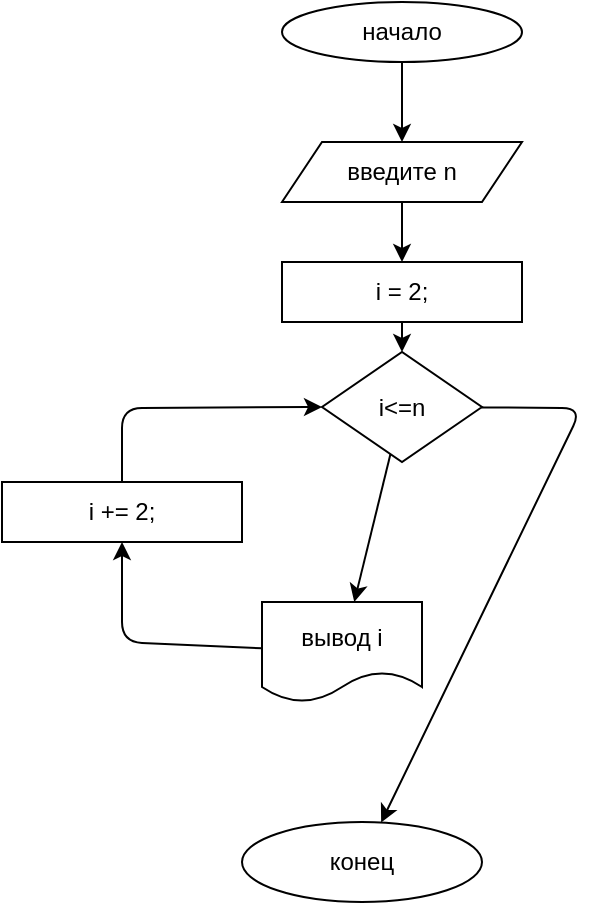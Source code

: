 <mxfile>
    <diagram id="7LOBUcFi5wiCpsrdYtY-" name="Страница 1">
        <mxGraphModel dx="516" dy="319" grid="1" gridSize="10" guides="1" tooltips="1" connect="1" arrows="1" fold="1" page="1" pageScale="1" pageWidth="827" pageHeight="1169" math="0" shadow="0">
            <root>
                <mxCell id="0"/>
                <mxCell id="1" parent="0"/>
                <mxCell id="4" style="edgeStyle=none;html=1;" edge="1" parent="1" source="2" target="3">
                    <mxGeometry relative="1" as="geometry"/>
                </mxCell>
                <mxCell id="2" value="начало" style="ellipse;whiteSpace=wrap;html=1;" vertex="1" parent="1">
                    <mxGeometry x="190" y="30" width="120" height="30" as="geometry"/>
                </mxCell>
                <mxCell id="9" style="edgeStyle=none;html=1;entryX=0.5;entryY=0;entryDx=0;entryDy=0;" edge="1" parent="1" source="3" target="8">
                    <mxGeometry relative="1" as="geometry"/>
                </mxCell>
                <mxCell id="3" value="введите n" style="shape=parallelogram;perimeter=parallelogramPerimeter;whiteSpace=wrap;html=1;fixedSize=1;" vertex="1" parent="1">
                    <mxGeometry x="190" y="100" width="120" height="30" as="geometry"/>
                </mxCell>
                <mxCell id="12" style="edgeStyle=none;html=1;" edge="1" parent="1" source="5" target="13">
                    <mxGeometry relative="1" as="geometry">
                        <mxPoint x="250" y="300" as="targetPoint"/>
                    </mxGeometry>
                </mxCell>
                <mxCell id="19" style="edgeStyle=none;html=1;" edge="1" parent="1" source="5" target="20">
                    <mxGeometry relative="1" as="geometry">
                        <mxPoint x="260" y="470" as="targetPoint"/>
                        <Array as="points">
                            <mxPoint x="340" y="233"/>
                        </Array>
                    </mxGeometry>
                </mxCell>
                <mxCell id="5" value="i&amp;lt;=n" style="rhombus;whiteSpace=wrap;html=1;direction=south;" vertex="1" parent="1">
                    <mxGeometry x="210" y="205" width="80" height="55" as="geometry"/>
                </mxCell>
                <mxCell id="11" value="" style="edgeStyle=none;html=1;" edge="1" parent="1" source="8" target="5">
                    <mxGeometry relative="1" as="geometry"/>
                </mxCell>
                <mxCell id="8" value="i = 2;" style="rounded=0;whiteSpace=wrap;html=1;" vertex="1" parent="1">
                    <mxGeometry x="190" y="160" width="120" height="30" as="geometry"/>
                </mxCell>
                <mxCell id="14" style="edgeStyle=none;html=1;" edge="1" parent="1" source="13">
                    <mxGeometry relative="1" as="geometry">
                        <mxPoint x="183.636" y="330" as="targetPoint"/>
                    </mxGeometry>
                </mxCell>
                <mxCell id="17" style="edgeStyle=none;html=1;entryX=0.5;entryY=1;entryDx=0;entryDy=0;" edge="1" parent="1" source="13" target="16">
                    <mxGeometry relative="1" as="geometry">
                        <Array as="points">
                            <mxPoint x="110" y="350"/>
                        </Array>
                    </mxGeometry>
                </mxCell>
                <mxCell id="13" value="вывод i" style="shape=document;whiteSpace=wrap;html=1;boundedLbl=1;" vertex="1" parent="1">
                    <mxGeometry x="180" y="330" width="80" height="50" as="geometry"/>
                </mxCell>
                <mxCell id="18" style="edgeStyle=none;html=1;entryX=0.5;entryY=1;entryDx=0;entryDy=0;" edge="1" parent="1" source="16" target="5">
                    <mxGeometry relative="1" as="geometry">
                        <Array as="points">
                            <mxPoint x="110" y="233"/>
                        </Array>
                    </mxGeometry>
                </mxCell>
                <mxCell id="16" value="i += 2;" style="rounded=0;whiteSpace=wrap;html=1;" vertex="1" parent="1">
                    <mxGeometry x="50" y="270" width="120" height="30" as="geometry"/>
                </mxCell>
                <mxCell id="20" value="конец" style="ellipse;whiteSpace=wrap;html=1;" vertex="1" parent="1">
                    <mxGeometry x="170" y="440" width="120" height="40" as="geometry"/>
                </mxCell>
            </root>
        </mxGraphModel>
    </diagram>
</mxfile>